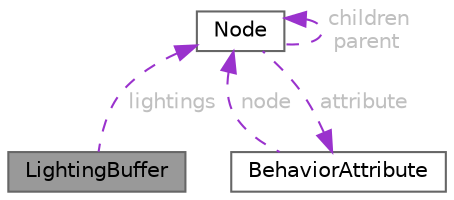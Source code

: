 digraph "LightingBuffer"
{
 // LATEX_PDF_SIZE
  bgcolor="transparent";
  edge [fontname=Helvetica,fontsize=10,labelfontname=Helvetica,labelfontsize=10];
  node [fontname=Helvetica,fontsize=10,shape=box,height=0.2,width=0.4];
  Node1 [id="Node000001",label="LightingBuffer",height=0.2,width=0.4,color="gray40", fillcolor="grey60", style="filled", fontcolor="black",tooltip="Buffer structure to manage an array of lighting nodes."];
  Node2 -> Node1 [id="edge5_Node000001_Node000002",dir="back",color="darkorchid3",style="dashed",tooltip=" ",label=" lightings",fontcolor="grey" ];
  Node2 [id="Node000002",label="Node",height=0.2,width=0.4,color="gray40", fillcolor="white", style="filled",URL="$class_node.html",tooltip="Represents a node in the tree structure."];
  Node2 -> Node2 [id="edge6_Node000002_Node000002",dir="back",color="darkorchid3",style="dashed",tooltip=" ",label=" children\nparent",fontcolor="grey" ];
  Node3 -> Node2 [id="edge7_Node000002_Node000003",dir="back",color="darkorchid3",style="dashed",tooltip=" ",label=" attribute",fontcolor="grey" ];
  Node3 [id="Node000003",label="BehaviorAttribute",height=0.2,width=0.4,color="gray40", fillcolor="white", style="filled",URL="$union_behavior_attribute.html",tooltip=" "];
  Node2 -> Node3 [id="edge8_Node000003_Node000002",dir="back",color="darkorchid3",style="dashed",tooltip=" ",label=" node",fontcolor="grey" ];
}
